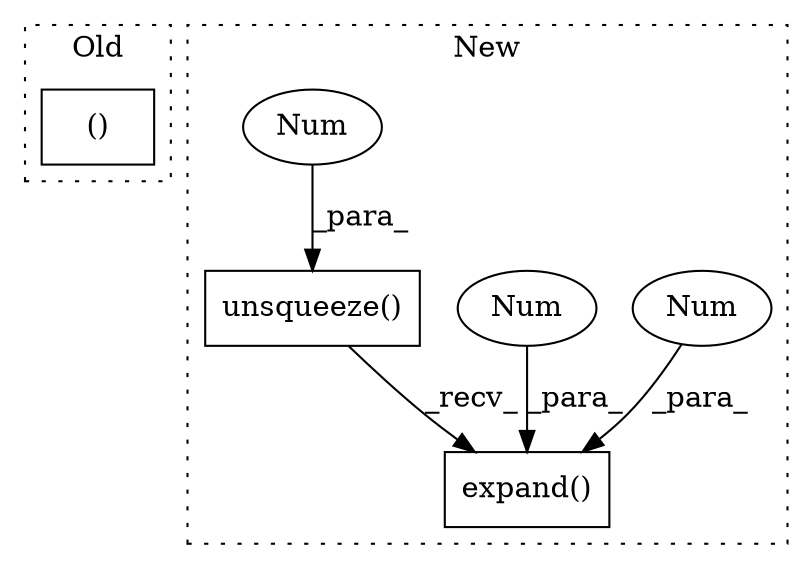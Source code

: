 digraph G {
subgraph cluster0 {
1 [label="()" a="54" s="3150" l="14" shape="box"];
label = "Old";
style="dotted";
}
subgraph cluster1 {
2 [label="expand()" a="75" s="2191,2231" l="25,1" shape="box"];
3 [label="Num" a="76" s="2216" l="2" shape="ellipse"];
4 [label="Num" a="76" s="2229" l="2" shape="ellipse"];
5 [label="unsqueeze()" a="75" s="2191,2207" l="15,1" shape="box"];
6 [label="Num" a="76" s="2206" l="1" shape="ellipse"];
label = "New";
style="dotted";
}
3 -> 2 [label="_para_"];
4 -> 2 [label="_para_"];
5 -> 2 [label="_recv_"];
6 -> 5 [label="_para_"];
}